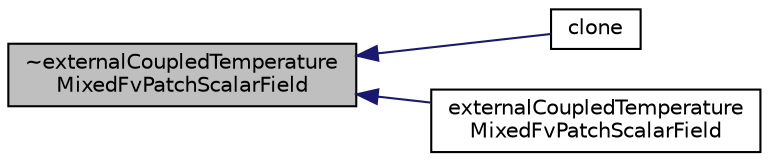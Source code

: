digraph "~externalCoupledTemperatureMixedFvPatchScalarField"
{
  bgcolor="transparent";
  edge [fontname="Helvetica",fontsize="10",labelfontname="Helvetica",labelfontsize="10"];
  node [fontname="Helvetica",fontsize="10",shape=record];
  rankdir="LR";
  Node1 [label="~externalCoupledTemperature\lMixedFvPatchScalarField",height=0.2,width=0.4,color="black", fillcolor="grey75", style="filled", fontcolor="black"];
  Node1 -> Node2 [dir="back",color="midnightblue",fontsize="10",style="solid",fontname="Helvetica"];
  Node2 [label="clone",height=0.2,width=0.4,color="black",URL="$a00718.html#a3f26b14bdf64accf1b194ea86f68049f",tooltip="Construct and return a clone setting internal field reference. "];
  Node1 -> Node3 [dir="back",color="midnightblue",fontsize="10",style="solid",fontname="Helvetica"];
  Node3 [label="externalCoupledTemperature\lMixedFvPatchScalarField",height=0.2,width=0.4,color="black",URL="$a00718.html#acc9569d3f7d34700be8155e1c2e6e890",tooltip="Construct as copy setting internal field reference. "];
}
